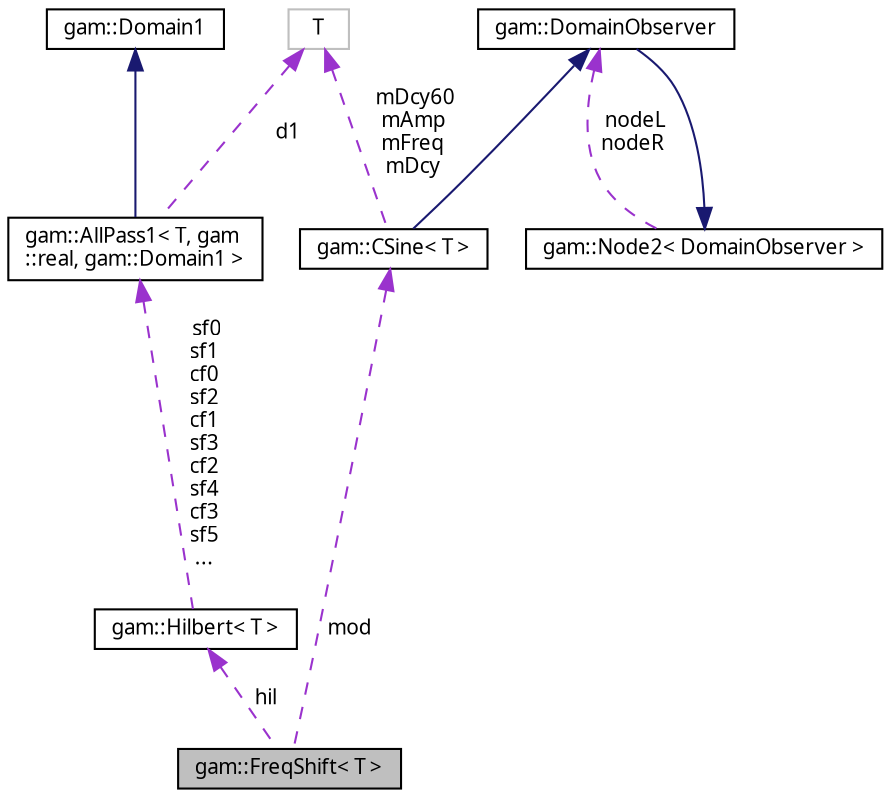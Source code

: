 digraph "gam::FreqShift&lt; T &gt;"
{
 // LATEX_PDF_SIZE
  bgcolor="transparent";
  edge [fontname="FreeSans.ttf",fontsize="10",labelfontname="FreeSans.ttf",labelfontsize="10"];
  node [fontname="FreeSans.ttf",fontsize="10",shape=record];
  Node1 [label="gam::FreqShift\< T \>",height=0.2,width=0.4,color="black", fillcolor="grey75", style="filled", fontcolor="black",tooltip="Frequency shifter."];
  Node2 -> Node1 [dir="back",color="darkorchid3",fontsize="10",style="dashed",label=" hil" ,fontname="FreeSans.ttf"];
  Node2 [label="gam::Hilbert\< T \>",height=0.2,width=0.4,color="black",URL="$classgam_1_1_hilbert.html",tooltip=" "];
  Node3 -> Node2 [dir="back",color="darkorchid3",fontsize="10",style="dashed",label=" sf0\nsf1\ncf0\nsf2\ncf1\nsf3\ncf2\nsf4\ncf3\nsf5\n..." ,fontname="FreeSans.ttf"];
  Node3 [label="gam::AllPass1\< T, gam\l::real, gam::Domain1 \>",height=0.2,width=0.4,color="black",URL="$classgam_1_1_all_pass1.html",tooltip=" "];
  Node4 -> Node3 [dir="back",color="midnightblue",fontsize="10",style="solid",fontname="FreeSans.ttf"];
  Node4 [label="gam::Domain1",height=0.2,width=0.4,color="black",URL="$classgam_1_1_domain1.html",tooltip="Domain with normalized sampling frequency and interval."];
  Node5 -> Node3 [dir="back",color="darkorchid3",fontsize="10",style="dashed",label=" d1" ,fontname="FreeSans.ttf"];
  Node5 [label="T",height=0.2,width=0.4,color="grey75",tooltip=" "];
  Node6 -> Node1 [dir="back",color="darkorchid3",fontsize="10",style="dashed",label=" mod" ,fontname="FreeSans.ttf"];
  Node6 [label="gam::CSine\< T \>",height=0.2,width=0.4,color="black",URL="$classgam_1_1_c_sine.html",tooltip=" "];
  Node7 -> Node6 [dir="back",color="midnightblue",fontsize="10",style="solid",fontname="FreeSans.ttf"];
  Node7 [label="gam::DomainObserver",height=0.2,width=0.4,color="black",URL="$classgam_1_1_domain_observer.html",tooltip="Domain observer."];
  Node8 -> Node7 [dir="back",color="midnightblue",fontsize="10",style="solid",fontname="FreeSans.ttf"];
  Node8 [label="gam::Node2\< DomainObserver \>",height=0.2,width=0.4,color="black",URL="$classgam_1_1_node2.html",tooltip=" "];
  Node7 -> Node8 [dir="back",color="darkorchid3",fontsize="10",style="dashed",label=" nodeL\nnodeR" ,fontname="FreeSans.ttf"];
  Node5 -> Node6 [dir="back",color="darkorchid3",fontsize="10",style="dashed",label=" mDcy60\nmAmp\nmFreq\nmDcy" ,fontname="FreeSans.ttf"];
}

